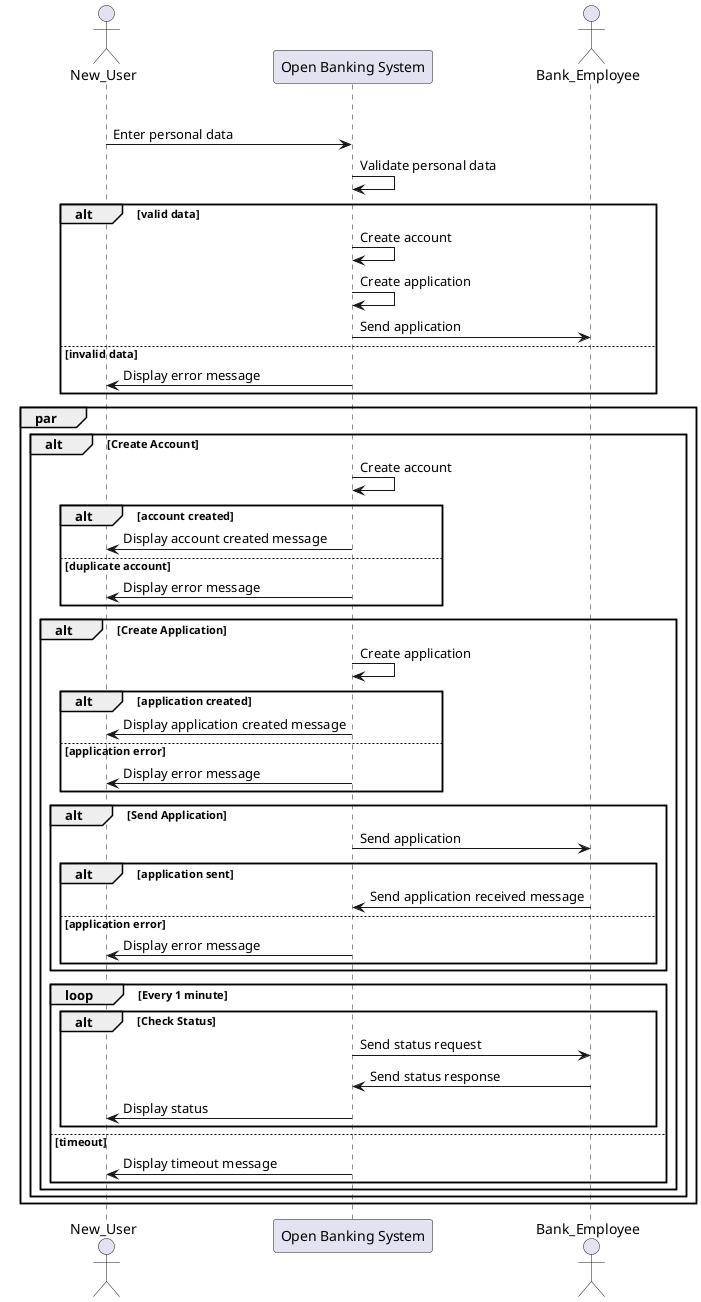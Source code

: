 @startuml 68
actor New_User as NU
participant "Open Banking System" as OBS
actor Bank_Employee as BE
alt Gather Personal Data
NU -> OBS : Enter personal data
OBS -> OBS : Validate personal data
alt valid data
OBS -> OBS : Create account
OBS -> OBS : Create application
OBS -> BE : Send application
else invalid data
OBS -> NU : Display error message
end
par
alt Create Account
OBS -> OBS : Create account
alt account created
OBS -> NU : Display account created message
else duplicate account
OBS -> NU : Display error message
end
alt Create Application
OBS -> OBS : Create application
alt application created
OBS -> NU : Display application created message
else application error
OBS -> NU : Display error message
end
alt Send Application
OBS -> BE : Send application
alt application sent
BE -> OBS : Send application received message
else application error
OBS -> NU : Display error message
end
end
loop Every 1 minute
alt Check Status

OBS -> BE : Send status request
BE -> OBS : Send status response
OBS -> NU : Display status
end
else timeout
OBS -> NU : Display timeout message
end
end
end
end
@enduml